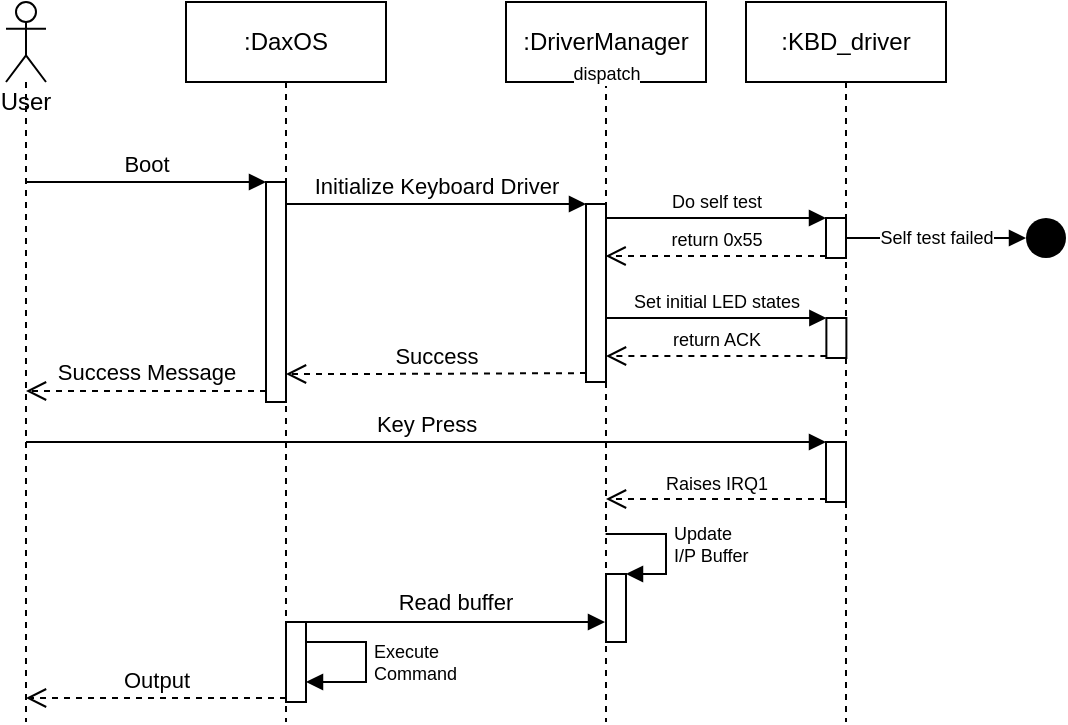 <mxfile version="13.9.4" type="device"><diagram id="kgpKYQtTHZ0yAKxKKP6v" name="Page-1"><mxGraphModel dx="1396" dy="757" grid="1" gridSize="10" guides="1" tooltips="1" connect="1" arrows="1" fold="1" page="1" pageScale="1" pageWidth="850" pageHeight="1100" math="0" shadow="0"><root><mxCell id="0"/><mxCell id="1" parent="0"/><mxCell id="roNFEudX6XPjut5q0k9K-2" value="User" style="shape=umlLifeline;participant=umlActor;perimeter=lifelinePerimeter;whiteSpace=wrap;html=1;container=1;collapsible=0;recursiveResize=0;verticalAlign=top;spacingTop=36;outlineConnect=0;" parent="1" vertex="1"><mxGeometry x="150" y="80" width="20" height="360" as="geometry"/></mxCell><mxCell id="roNFEudX6XPjut5q0k9K-3" value=":DaxOS" style="shape=umlLifeline;perimeter=lifelinePerimeter;whiteSpace=wrap;html=1;container=1;collapsible=0;recursiveResize=0;outlineConnect=0;" parent="1" vertex="1"><mxGeometry x="240" y="80" width="100" height="360" as="geometry"/></mxCell><mxCell id="roNFEudX6XPjut5q0k9K-4" value="" style="html=1;points=[];perimeter=orthogonalPerimeter;" parent="roNFEudX6XPjut5q0k9K-3" vertex="1"><mxGeometry x="40" y="90" width="10" height="110" as="geometry"/></mxCell><mxCell id="roNFEudX6XPjut5q0k9K-6" value="Success Message" style="html=1;verticalAlign=bottom;endArrow=open;dashed=1;endSize=8;exitX=0;exitY=0.95;" parent="1" source="roNFEudX6XPjut5q0k9K-4" target="roNFEudX6XPjut5q0k9K-2" edge="1"><mxGeometry relative="1" as="geometry"><mxPoint x="210" y="246" as="targetPoint"/></mxGeometry></mxCell><mxCell id="roNFEudX6XPjut5q0k9K-5" value="Boot" style="html=1;verticalAlign=bottom;endArrow=block;entryX=0;entryY=0;" parent="1" source="roNFEudX6XPjut5q0k9K-2" target="roNFEudX6XPjut5q0k9K-4" edge="1"><mxGeometry relative="1" as="geometry"><mxPoint x="210" y="170" as="sourcePoint"/></mxGeometry></mxCell><mxCell id="roNFEudX6XPjut5q0k9K-7" value=":DriverManager" style="shape=umlLifeline;perimeter=lifelinePerimeter;whiteSpace=wrap;html=1;container=1;collapsible=0;recursiveResize=0;outlineConnect=0;" parent="1" vertex="1"><mxGeometry x="400" y="80" width="100" height="360" as="geometry"/></mxCell><mxCell id="roNFEudX6XPjut5q0k9K-9" value="" style="html=1;points=[];perimeter=orthogonalPerimeter;" parent="roNFEudX6XPjut5q0k9K-7" vertex="1"><mxGeometry x="40" y="101" width="10" height="89" as="geometry"/></mxCell><mxCell id="roNFEudX6XPjut5q0k9K-28" value="" style="html=1;points=[];perimeter=orthogonalPerimeter;fontSize=9;" parent="roNFEudX6XPjut5q0k9K-7" vertex="1"><mxGeometry x="50" y="286" width="10" height="34" as="geometry"/></mxCell><mxCell id="roNFEudX6XPjut5q0k9K-29" value="&lt;div align=&quot;justify&quot;&gt;Update&lt;br&gt;I/P Buffer&lt;/div&gt;" style="edgeStyle=orthogonalEdgeStyle;html=1;align=left;spacingLeft=2;endArrow=block;rounded=0;entryX=1;entryY=0;fontSize=9;labelBorderColor=none;verticalAlign=middle;horizontal=1;" parent="roNFEudX6XPjut5q0k9K-7" target="roNFEudX6XPjut5q0k9K-28" edge="1"><mxGeometry relative="1" as="geometry"><mxPoint x="49.81" y="266.0" as="sourcePoint"/><Array as="points"><mxPoint x="80" y="266"/><mxPoint x="80" y="286"/></Array></mxGeometry></mxCell><mxCell id="roNFEudX6XPjut5q0k9K-10" value="Initialize Keyboard Driver" style="html=1;verticalAlign=bottom;endArrow=block;entryX=0;entryY=0;" parent="1" source="roNFEudX6XPjut5q0k9K-3" target="roNFEudX6XPjut5q0k9K-9" edge="1"><mxGeometry relative="1" as="geometry"><mxPoint x="330" y="190" as="sourcePoint"/></mxGeometry></mxCell><mxCell id="roNFEudX6XPjut5q0k9K-11" value="Success" style="html=1;verticalAlign=bottom;endArrow=open;dashed=1;endSize=8;exitX=0;exitY=0.95;" parent="1" source="roNFEudX6XPjut5q0k9K-9" target="roNFEudX6XPjut5q0k9K-4" edge="1"><mxGeometry relative="1" as="geometry"><mxPoint x="290" y="238" as="targetPoint"/><Array as="points"><mxPoint x="330" y="266"/></Array></mxGeometry></mxCell><mxCell id="roNFEudX6XPjut5q0k9K-12" value=":KBD_driver" style="shape=umlLifeline;perimeter=lifelinePerimeter;whiteSpace=wrap;html=1;container=1;collapsible=0;recursiveResize=0;outlineConnect=0;" parent="1" vertex="1"><mxGeometry x="520" y="80" width="100" height="360" as="geometry"/></mxCell><mxCell id="roNFEudX6XPjut5q0k9K-14" value="" style="html=1;points=[];perimeter=orthogonalPerimeter;" parent="roNFEudX6XPjut5q0k9K-12" vertex="1"><mxGeometry x="40" y="108" width="10" height="20" as="geometry"/></mxCell><mxCell id="roNFEudX6XPjut5q0k9K-22" value="" style="html=1;points=[];perimeter=orthogonalPerimeter;fontSize=9;" parent="roNFEudX6XPjut5q0k9K-12" vertex="1"><mxGeometry x="40" y="220" width="10" height="30" as="geometry"/></mxCell><mxCell id="roNFEudX6XPjut5q0k9K-15" value="Do self test" style="html=1;verticalAlign=bottom;endArrow=block;entryX=0;entryY=0;fontSize=9;" parent="1" target="roNFEudX6XPjut5q0k9K-14" edge="1"><mxGeometry relative="1" as="geometry"><mxPoint x="449.81" y="188.0" as="sourcePoint"/></mxGeometry></mxCell><mxCell id="roNFEudX6XPjut5q0k9K-16" value="return 0x55" style="html=1;verticalAlign=bottom;endArrow=open;dashed=1;endSize=8;exitX=0;exitY=0.95;fontSize=9;" parent="1" edge="1"><mxGeometry relative="1" as="geometry"><mxPoint x="449.81" y="207.0" as="targetPoint"/><mxPoint x="560" y="207.0" as="sourcePoint"/></mxGeometry></mxCell><mxCell id="roNFEudX6XPjut5q0k9K-17" value="" style="ellipse;fillColor=#000000;strokeColor=none;fontSize=9;" parent="1" vertex="1"><mxGeometry x="660" y="188" width="20" height="20" as="geometry"/></mxCell><mxCell id="roNFEudX6XPjut5q0k9K-18" value="Self test failed" style="edgeStyle=orthogonalEdgeStyle;rounded=0;orthogonalLoop=1;jettySize=auto;html=1;entryX=0;entryY=0.5;entryDx=0;entryDy=0;fontSize=9;endArrow=block;endFill=1;" parent="1" source="roNFEudX6XPjut5q0k9K-14" target="roNFEudX6XPjut5q0k9K-17" edge="1"><mxGeometry relative="1" as="geometry"/></mxCell><mxCell id="roNFEudX6XPjut5q0k9K-19" value="" style="html=1;points=[];perimeter=orthogonalPerimeter;" parent="1" vertex="1"><mxGeometry x="560.19" y="238" width="10" height="20" as="geometry"/></mxCell><mxCell id="roNFEudX6XPjut5q0k9K-20" value="Set initial LED states" style="html=1;verticalAlign=bottom;endArrow=block;entryX=0;entryY=0;fontSize=9;" parent="1" target="roNFEudX6XPjut5q0k9K-19" edge="1"><mxGeometry relative="1" as="geometry"><mxPoint x="450.0" y="238.0" as="sourcePoint"/></mxGeometry></mxCell><mxCell id="roNFEudX6XPjut5q0k9K-21" value="return ACK" style="html=1;verticalAlign=bottom;endArrow=open;dashed=1;endSize=8;exitX=0;exitY=0.95;fontSize=9;" parent="1" edge="1"><mxGeometry relative="1" as="geometry"><mxPoint x="450.0" y="257.0" as="targetPoint"/><mxPoint x="560.19" y="257.0" as="sourcePoint"/></mxGeometry></mxCell><mxCell id="roNFEudX6XPjut5q0k9K-23" value="Key Press" style="html=1;verticalAlign=bottom;endArrow=block;entryX=0;entryY=0;fontSize=11;" parent="1" source="roNFEudX6XPjut5q0k9K-2" target="roNFEudX6XPjut5q0k9K-22" edge="1"><mxGeometry relative="1" as="geometry"><mxPoint x="490" y="300" as="sourcePoint"/></mxGeometry></mxCell><mxCell id="roNFEudX6XPjut5q0k9K-24" value="Raises IRQ1" style="html=1;verticalAlign=bottom;endArrow=open;dashed=1;endSize=8;exitX=0;exitY=0.95;fontSize=9;" parent="1" source="roNFEudX6XPjut5q0k9K-22" target="roNFEudX6XPjut5q0k9K-7" edge="1"><mxGeometry relative="1" as="geometry"><mxPoint x="475" y="330" as="targetPoint"/></mxGeometry></mxCell><mxCell id="roNFEudX6XPjut5q0k9K-30" value="" style="html=1;points=[];perimeter=orthogonalPerimeter;fontSize=9;" parent="1" vertex="1"><mxGeometry x="290" y="390" width="10" height="40" as="geometry"/></mxCell><mxCell id="roNFEudX6XPjut5q0k9K-31" value="dispatch" style="html=1;verticalAlign=bottom;endArrow=none;fontSize=9;endFill=0;startArrow=block;startFill=1;" parent="1" source="roNFEudX6XPjut5q0k9K-7" edge="1"><mxGeometry x="1" y="-158" relative="1" as="geometry"><mxPoint x="350" y="390" as="sourcePoint"/><mxPoint x="300" y="390" as="targetPoint"/><Array as="points"/><mxPoint x="150" y="-108" as="offset"/></mxGeometry></mxCell><mxCell id="roNFEudX6XPjut5q0k9K-32" value="Output" style="html=1;verticalAlign=bottom;endArrow=open;dashed=1;endSize=8;exitX=0;exitY=0.95;fontSize=11;" parent="1" source="roNFEudX6XPjut5q0k9K-30" target="roNFEudX6XPjut5q0k9K-2" edge="1"><mxGeometry relative="1" as="geometry"><mxPoint x="220" y="428" as="targetPoint"/></mxGeometry></mxCell><mxCell id="liE4sQ7P6XYIjjU9T2Xs-2" value="Read buffer" style="text;html=1;strokeColor=none;fillColor=none;align=center;verticalAlign=middle;whiteSpace=wrap;rounded=0;fontSize=11;" parent="1" vertex="1"><mxGeometry x="340" y="370" width="70" height="20" as="geometry"/></mxCell><mxCell id="liE4sQ7P6XYIjjU9T2Xs-3" value="Execute&lt;br&gt;Command" style="edgeStyle=orthogonalEdgeStyle;html=1;align=left;spacingLeft=2;endArrow=block;rounded=0;fontSize=9;labelBorderColor=none;verticalAlign=middle;horizontal=1;" parent="1" target="roNFEudX6XPjut5q0k9K-30" edge="1"><mxGeometry relative="1" as="geometry"><mxPoint x="300.0" y="400.0" as="sourcePoint"/><Array as="points"><mxPoint x="330" y="400"/><mxPoint x="330" y="420"/></Array><mxPoint x="310.19" y="420" as="targetPoint"/><mxPoint as="offset"/></mxGeometry></mxCell></root></mxGraphModel></diagram></mxfile>